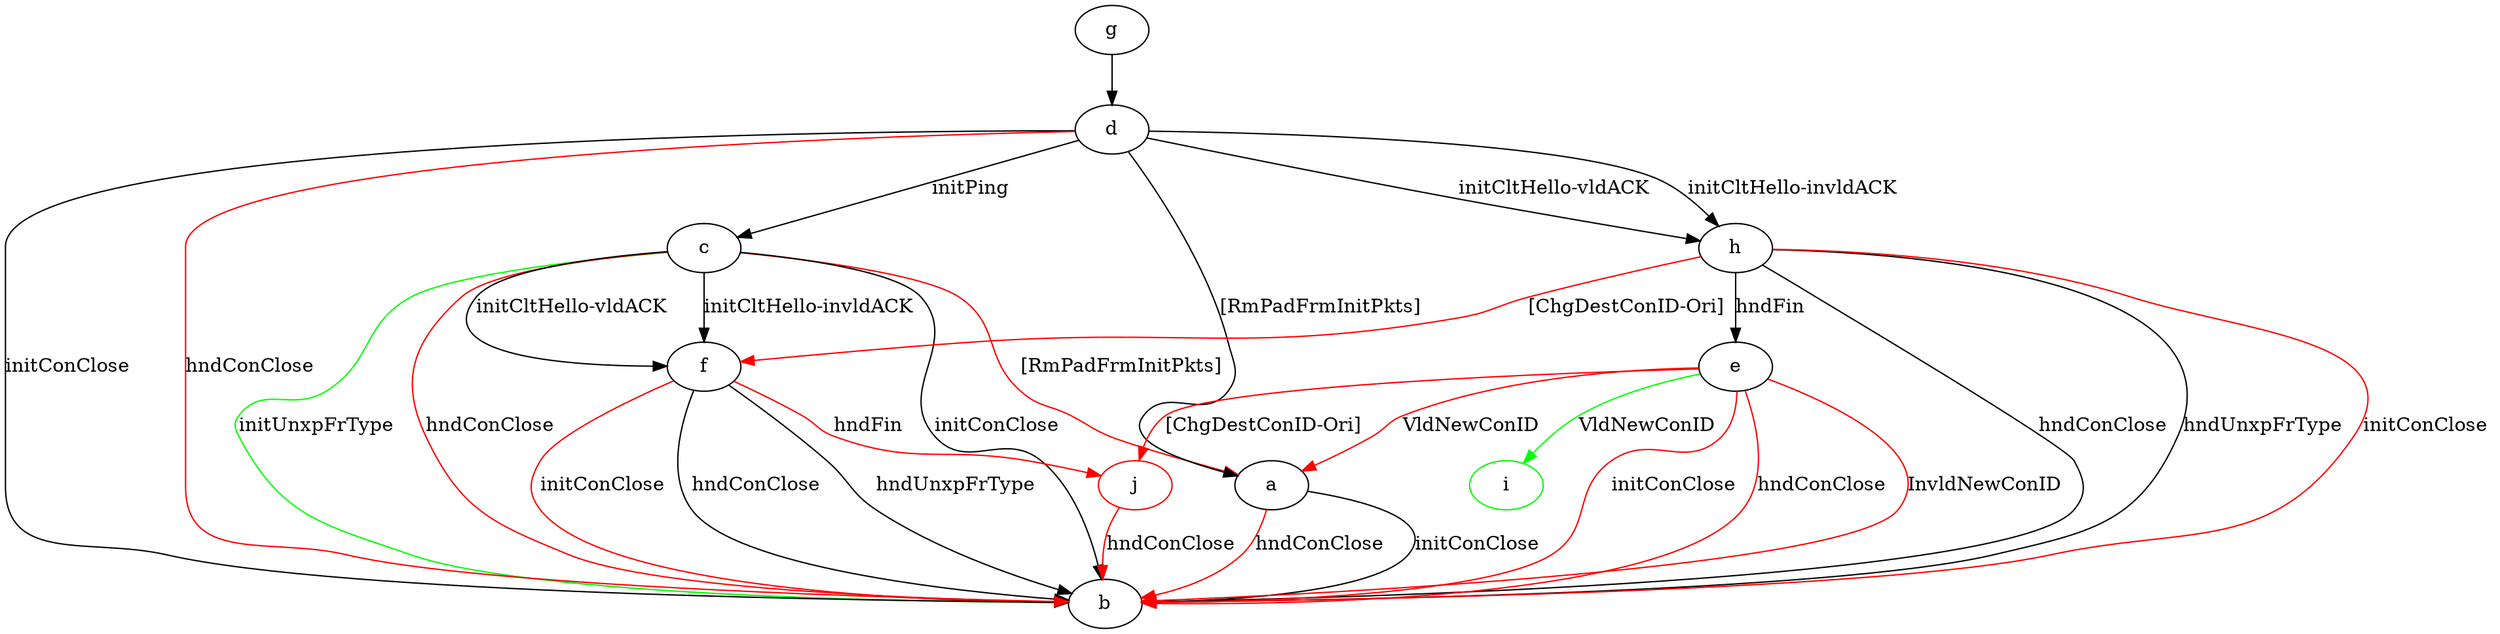 digraph "" {
	a -> b	[key=0,
		label="initConClose "];
	a -> b	[key=1,
		color=red,
		label="hndConClose "];
	c -> a	[key=0,
		color=red,
		label="[RmPadFrmInitPkts] "];
	c -> b	[key=0,
		label="initConClose "];
	c -> b	[key=1,
		color=green,
		label="initUnxpFrType "];
	c -> b	[key=2,
		color=red,
		label="hndConClose "];
	c -> f	[key=0,
		label="initCltHello-vldACK "];
	c -> f	[key=1,
		label="initCltHello-invldACK "];
	d -> a	[key=0,
		label="[RmPadFrmInitPkts] "];
	d -> b	[key=0,
		label="initConClose "];
	d -> b	[key=1,
		color=red,
		label="hndConClose "];
	d -> c	[key=0,
		label="initPing "];
	d -> h	[key=0,
		label="initCltHello-vldACK "];
	d -> h	[key=1,
		label="initCltHello-invldACK "];
	e -> a	[key=0,
		color=red,
		label="VldNewConID "];
	e -> b	[key=0,
		color=red,
		label="initConClose "];
	e -> b	[key=1,
		color=red,
		label="hndConClose "];
	e -> b	[key=2,
		color=red,
		label="InvldNewConID "];
	i	[color=green];
	e -> i	[key=0,
		color=green,
		label="VldNewConID "];
	j	[color=red];
	e -> j	[key=0,
		color=red,
		label="[ChgDestConID-Ori] "];
	f -> b	[key=0,
		label="hndConClose "];
	f -> b	[key=1,
		label="hndUnxpFrType "];
	f -> b	[key=2,
		color=red,
		label="initConClose "];
	f -> j	[key=0,
		color=red,
		label="hndFin "];
	g -> d	[key=0];
	h -> b	[key=0,
		label="hndConClose "];
	h -> b	[key=1,
		label="hndUnxpFrType "];
	h -> b	[key=2,
		color=red,
		label="initConClose "];
	h -> e	[key=0,
		label="hndFin "];
	h -> f	[key=0,
		color=red,
		label="[ChgDestConID-Ori] "];
	j -> b	[key=0,
		color=red,
		label="hndConClose "];
}
